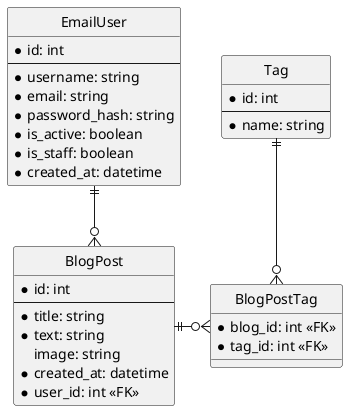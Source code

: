 @startuml erd

hide circle
skinparam Linetype ortho

entity EmailUser {
    * id: int
    --
    * username: string
    * email: string
    * password_hash: string
    * is_active: boolean
    * is_staff: boolean
    * created_at: datetime
}

entity BlogPost {
    * id: int
    --
    * title: string
    * text: string
    image: string
    * created_at: datetime
    * user_id: int <<FK>>
}

entity Tag {
    * id: int
    --
    * name: string
}

entity BlogPostTag {
    * blog_id: int <<FK>>
    * tag_id: int <<FK>>
}

EmailUser ||--o{ BlogPost
BlogPost ||--right--o{ BlogPostTag
Tag ||--o{ BlogPostTag

@enduml